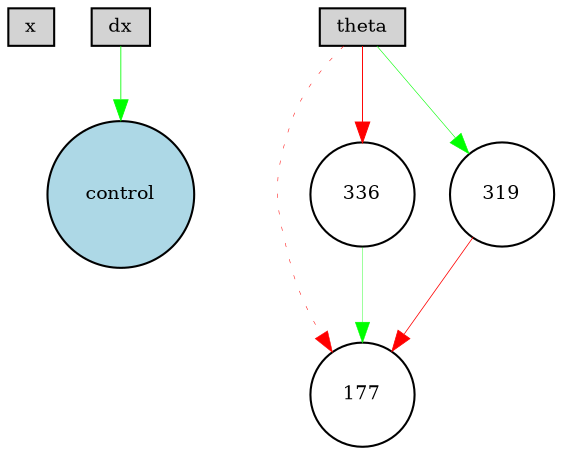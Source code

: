 digraph {
	node [fontsize=9 height=0.2 shape=circle width=0.2]
	x [fillcolor=lightgray shape=box style=filled]
	dx [fillcolor=lightgray shape=box style=filled]
	theta [fillcolor=lightgray shape=box style=filled]
	control [fillcolor=lightblue style=filled]
	177 [fillcolor=white style=filled]
	336 [fillcolor=white style=filled]
	319 [fillcolor=white style=filled]
	dx -> control [color=green penwidth=0.4000055868842859 style=solid]
	theta -> 177 [color=red penwidth=0.24307459788178443 style=dotted]
	theta -> 319 [color=green penwidth=0.2809257431405514 style=solid]
	319 -> 177 [color=red penwidth=0.3724055745694791 style=solid]
	theta -> 336 [color=red penwidth=0.46562313350388906 style=solid]
	336 -> 177 [color=green penwidth=0.18192171352687073 style=solid]
}
